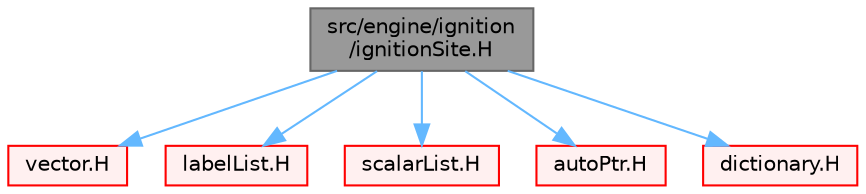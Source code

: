 digraph "src/engine/ignition/ignitionSite.H"
{
 // LATEX_PDF_SIZE
  bgcolor="transparent";
  edge [fontname=Helvetica,fontsize=10,labelfontname=Helvetica,labelfontsize=10];
  node [fontname=Helvetica,fontsize=10,shape=box,height=0.2,width=0.4];
  Node1 [id="Node000001",label="src/engine/ignition\l/ignitionSite.H",height=0.2,width=0.4,color="gray40", fillcolor="grey60", style="filled", fontcolor="black",tooltip=" "];
  Node1 -> Node2 [id="edge1_Node000001_Node000002",color="steelblue1",style="solid",tooltip=" "];
  Node2 [id="Node000002",label="vector.H",height=0.2,width=0.4,color="red", fillcolor="#FFF0F0", style="filled",URL="$vector_8H.html",tooltip=" "];
  Node1 -> Node79 [id="edge2_Node000001_Node000079",color="steelblue1",style="solid",tooltip=" "];
  Node79 [id="Node000079",label="labelList.H",height=0.2,width=0.4,color="red", fillcolor="#FFF0F0", style="filled",URL="$labelList_8H.html",tooltip=" "];
  Node1 -> Node108 [id="edge3_Node000001_Node000108",color="steelblue1",style="solid",tooltip=" "];
  Node108 [id="Node000108",label="scalarList.H",height=0.2,width=0.4,color="red", fillcolor="#FFF0F0", style="filled",URL="$scalarList_8H.html",tooltip=" "];
  Node1 -> Node81 [id="edge4_Node000001_Node000081",color="steelblue1",style="solid",tooltip=" "];
  Node81 [id="Node000081",label="autoPtr.H",height=0.2,width=0.4,color="red", fillcolor="#FFF0F0", style="filled",URL="$autoPtr_8H.html",tooltip=" "];
  Node1 -> Node109 [id="edge5_Node000001_Node000109",color="steelblue1",style="solid",tooltip=" "];
  Node109 [id="Node000109",label="dictionary.H",height=0.2,width=0.4,color="red", fillcolor="#FFF0F0", style="filled",URL="$dictionary_8H.html",tooltip=" "];
}
